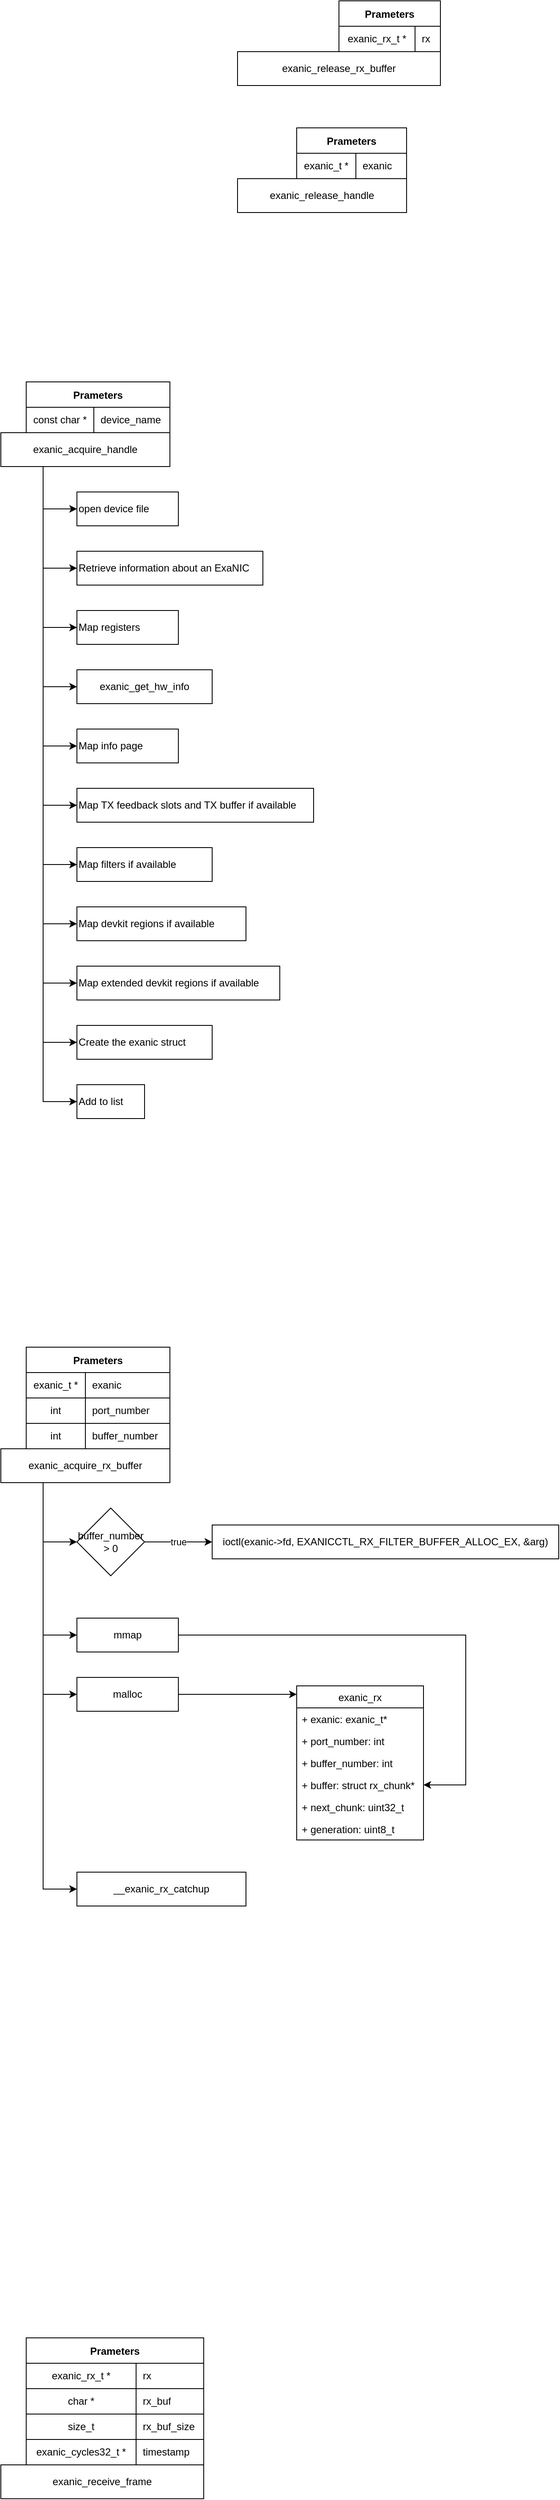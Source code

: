 <mxfile>
    <diagram id="hgJnjhj6kP_XFG7K1sYt" name="Page-1">
        <mxGraphModel dx="1667" dy="103" grid="1" gridSize="10" guides="1" tooltips="1" connect="1" arrows="1" fold="1" page="0" pageScale="1" pageWidth="827" pageHeight="1169" math="0" shadow="0">
            <root>
                <mxCell id="0"/>
                <mxCell id="1" parent="0"/>
                <mxCell id="54" style="edgeStyle=orthogonalEdgeStyle;rounded=0;orthogonalLoop=1;jettySize=auto;html=1;exitX=0.25;exitY=1;exitDx=0;exitDy=0;entryX=0;entryY=0.5;entryDx=0;entryDy=0;" parent="1" source="8" target="53" edge="1">
                    <mxGeometry relative="1" as="geometry"/>
                </mxCell>
                <mxCell id="57" style="edgeStyle=orthogonalEdgeStyle;rounded=0;orthogonalLoop=1;jettySize=auto;html=1;exitX=0.25;exitY=1;exitDx=0;exitDy=0;entryX=0;entryY=0.5;entryDx=0;entryDy=0;" parent="1" source="8" target="55" edge="1">
                    <mxGeometry relative="1" as="geometry"/>
                </mxCell>
                <mxCell id="62" style="edgeStyle=orthogonalEdgeStyle;rounded=0;orthogonalLoop=1;jettySize=auto;html=1;exitX=0.25;exitY=1;exitDx=0;exitDy=0;entryX=0;entryY=0.5;entryDx=0;entryDy=0;" parent="1" source="8" target="60" edge="1">
                    <mxGeometry relative="1" as="geometry"/>
                </mxCell>
                <mxCell id="65" style="edgeStyle=orthogonalEdgeStyle;rounded=0;orthogonalLoop=1;jettySize=auto;html=1;exitX=0.25;exitY=1;exitDx=0;exitDy=0;entryX=0;entryY=0.5;entryDx=0;entryDy=0;" parent="1" source="8" target="63" edge="1">
                    <mxGeometry relative="1" as="geometry"/>
                </mxCell>
                <mxCell id="68" style="edgeStyle=orthogonalEdgeStyle;rounded=0;orthogonalLoop=1;jettySize=auto;html=1;exitX=0.25;exitY=1;exitDx=0;exitDy=0;entryX=0;entryY=0.5;entryDx=0;entryDy=0;" parent="1" source="8" target="66" edge="1">
                    <mxGeometry relative="1" as="geometry"/>
                </mxCell>
                <mxCell id="71" style="edgeStyle=orthogonalEdgeStyle;rounded=0;orthogonalLoop=1;jettySize=auto;html=1;exitX=0.25;exitY=1;exitDx=0;exitDy=0;entryX=0;entryY=0.5;entryDx=0;entryDy=0;" parent="1" source="8" target="69" edge="1">
                    <mxGeometry relative="1" as="geometry"/>
                </mxCell>
                <mxCell id="74" style="edgeStyle=orthogonalEdgeStyle;rounded=0;orthogonalLoop=1;jettySize=auto;html=1;exitX=0.25;exitY=1;exitDx=0;exitDy=0;entryX=0;entryY=0.5;entryDx=0;entryDy=0;" parent="1" source="8" target="72" edge="1">
                    <mxGeometry relative="1" as="geometry"/>
                </mxCell>
                <mxCell id="77" style="edgeStyle=orthogonalEdgeStyle;rounded=0;orthogonalLoop=1;jettySize=auto;html=1;exitX=0.25;exitY=1;exitDx=0;exitDy=0;entryX=0;entryY=0.5;entryDx=0;entryDy=0;" parent="1" source="8" target="75" edge="1">
                    <mxGeometry relative="1" as="geometry"/>
                </mxCell>
                <mxCell id="80" style="edgeStyle=orthogonalEdgeStyle;rounded=0;orthogonalLoop=1;jettySize=auto;html=1;exitX=0.25;exitY=1;exitDx=0;exitDy=0;entryX=0;entryY=0.5;entryDx=0;entryDy=0;" parent="1" source="8" target="78" edge="1">
                    <mxGeometry relative="1" as="geometry"/>
                </mxCell>
                <mxCell id="85" style="edgeStyle=orthogonalEdgeStyle;rounded=0;orthogonalLoop=1;jettySize=auto;html=1;exitX=0.25;exitY=1;exitDx=0;exitDy=0;entryX=0;entryY=0.5;entryDx=0;entryDy=0;" parent="1" source="8" target="81" edge="1">
                    <mxGeometry relative="1" as="geometry"/>
                </mxCell>
                <mxCell id="86" style="edgeStyle=orthogonalEdgeStyle;rounded=0;orthogonalLoop=1;jettySize=auto;html=1;exitX=0.25;exitY=1;exitDx=0;exitDy=0;entryX=0;entryY=0.5;entryDx=0;entryDy=0;" parent="1" source="8" target="83" edge="1">
                    <mxGeometry relative="1" as="geometry"/>
                </mxCell>
                <mxCell id="8" value="exanic_acquire_handle" style="rounded=0;whiteSpace=wrap;html=1;" parent="1" vertex="1">
                    <mxGeometry x="120" y="1440" width="200" height="40" as="geometry"/>
                </mxCell>
                <mxCell id="9" value="Prameters" style="shape=table;startSize=30;container=1;collapsible=0;childLayout=tableLayout;fixedRows=1;rowLines=0;fontStyle=1;align=center;" parent="1" vertex="1">
                    <mxGeometry x="150" y="1380" width="170" height="60" as="geometry"/>
                </mxCell>
                <mxCell id="10" value="" style="shape=partialRectangle;html=1;whiteSpace=wrap;collapsible=0;dropTarget=0;pointerEvents=0;fillColor=none;top=0;left=0;bottom=1;right=0;points=[[0,0.5],[1,0.5]];portConstraint=eastwest;" parent="9" vertex="1">
                    <mxGeometry y="30" width="170" height="30" as="geometry"/>
                </mxCell>
                <mxCell id="11" value="const char *" style="shape=partialRectangle;html=1;whiteSpace=wrap;connectable=0;fillColor=none;top=0;left=0;bottom=0;right=0;overflow=hidden;" parent="10" vertex="1">
                    <mxGeometry width="80" height="30" as="geometry"/>
                </mxCell>
                <mxCell id="12" value="device_name" style="shape=partialRectangle;html=1;whiteSpace=wrap;connectable=0;fillColor=none;top=0;left=0;bottom=0;right=0;align=left;spacingLeft=6;overflow=hidden;" parent="10" vertex="1">
                    <mxGeometry x="80" width="90" height="30" as="geometry"/>
                </mxCell>
                <mxCell id="90" style="edgeStyle=orthogonalEdgeStyle;rounded=0;orthogonalLoop=1;jettySize=auto;html=1;exitX=0.25;exitY=1;exitDx=0;exitDy=0;entryX=0;entryY=0.5;entryDx=0;entryDy=0;" parent="1" source="14" target="89" edge="1">
                    <mxGeometry relative="1" as="geometry"/>
                </mxCell>
                <mxCell id="93" style="edgeStyle=orthogonalEdgeStyle;rounded=0;orthogonalLoop=1;jettySize=auto;html=1;exitX=0.25;exitY=1;exitDx=0;exitDy=0;entryX=0;entryY=0.5;entryDx=0;entryDy=0;" edge="1" parent="1" source="14" target="92">
                    <mxGeometry relative="1" as="geometry"/>
                </mxCell>
                <mxCell id="102" style="edgeStyle=orthogonalEdgeStyle;rounded=0;orthogonalLoop=1;jettySize=auto;html=1;exitX=0.25;exitY=1;exitDx=0;exitDy=0;entryX=0;entryY=0.5;entryDx=0;entryDy=0;" edge="1" parent="1" source="14" target="101">
                    <mxGeometry relative="1" as="geometry"/>
                </mxCell>
                <mxCell id="106" style="edgeStyle=orthogonalEdgeStyle;rounded=0;orthogonalLoop=1;jettySize=auto;html=1;exitX=0.25;exitY=1;exitDx=0;exitDy=0;entryX=0;entryY=0.5;entryDx=0;entryDy=0;" edge="1" parent="1" source="14" target="105">
                    <mxGeometry relative="1" as="geometry"/>
                </mxCell>
                <mxCell id="14" value="exanic_acquire_rx_buffer" style="rounded=0;whiteSpace=wrap;html=1;" parent="1" vertex="1">
                    <mxGeometry x="120" y="2640" width="200" height="40" as="geometry"/>
                </mxCell>
                <mxCell id="15" value="Prameters" style="shape=table;startSize=30;container=1;collapsible=0;childLayout=tableLayout;fixedRows=1;rowLines=0;fontStyle=1;align=center;" parent="1" vertex="1">
                    <mxGeometry x="150" y="2520" width="170" height="120" as="geometry"/>
                </mxCell>
                <mxCell id="16" value="" style="shape=partialRectangle;html=1;whiteSpace=wrap;collapsible=0;dropTarget=0;pointerEvents=0;fillColor=none;top=0;left=0;bottom=1;right=0;points=[[0,0.5],[1,0.5]];portConstraint=eastwest;" parent="15" vertex="1">
                    <mxGeometry y="30" width="170" height="30" as="geometry"/>
                </mxCell>
                <mxCell id="17" value="exanic_t *" style="shape=partialRectangle;html=1;whiteSpace=wrap;connectable=0;fillColor=none;top=0;left=0;bottom=0;right=0;overflow=hidden;" parent="16" vertex="1">
                    <mxGeometry width="70" height="30" as="geometry"/>
                </mxCell>
                <mxCell id="18" value="exanic" style="shape=partialRectangle;html=1;whiteSpace=wrap;connectable=0;fillColor=none;top=0;left=0;bottom=0;right=0;align=left;spacingLeft=6;overflow=hidden;" parent="16" vertex="1">
                    <mxGeometry x="70" width="100" height="30" as="geometry"/>
                </mxCell>
                <mxCell id="19" value="" style="shape=partialRectangle;html=1;whiteSpace=wrap;collapsible=0;dropTarget=0;pointerEvents=0;fillColor=none;top=0;left=0;bottom=1;right=0;points=[[0,0.5],[1,0.5]];portConstraint=eastwest;" parent="15" vertex="1">
                    <mxGeometry y="60" width="170" height="30" as="geometry"/>
                </mxCell>
                <mxCell id="20" value="int" style="shape=partialRectangle;html=1;whiteSpace=wrap;connectable=0;fillColor=none;top=0;left=0;bottom=0;right=0;overflow=hidden;" parent="19" vertex="1">
                    <mxGeometry width="70" height="30" as="geometry"/>
                </mxCell>
                <mxCell id="21" value="port_number" style="shape=partialRectangle;html=1;whiteSpace=wrap;connectable=0;fillColor=none;top=0;left=0;bottom=0;right=0;align=left;spacingLeft=6;overflow=hidden;" parent="19" vertex="1">
                    <mxGeometry x="70" width="100" height="30" as="geometry"/>
                </mxCell>
                <mxCell id="22" value="" style="shape=partialRectangle;html=1;whiteSpace=wrap;collapsible=0;dropTarget=0;pointerEvents=0;fillColor=none;top=0;left=0;bottom=1;right=0;points=[[0,0.5],[1,0.5]];portConstraint=eastwest;" parent="15" vertex="1">
                    <mxGeometry y="90" width="170" height="30" as="geometry"/>
                </mxCell>
                <mxCell id="23" value="int" style="shape=partialRectangle;html=1;whiteSpace=wrap;connectable=0;fillColor=none;top=0;left=0;bottom=0;right=0;overflow=hidden;" parent="22" vertex="1">
                    <mxGeometry width="70" height="30" as="geometry"/>
                </mxCell>
                <mxCell id="24" value="buffer_number" style="shape=partialRectangle;html=1;whiteSpace=wrap;connectable=0;fillColor=none;top=0;left=0;bottom=0;right=0;align=left;spacingLeft=6;overflow=hidden;" parent="22" vertex="1">
                    <mxGeometry x="70" width="100" height="30" as="geometry"/>
                </mxCell>
                <mxCell id="29" value="exanic_receive_frame" style="rounded=0;whiteSpace=wrap;html=1;" parent="1" vertex="1">
                    <mxGeometry x="120" y="3840" width="240" height="40" as="geometry"/>
                </mxCell>
                <mxCell id="30" value="Prameters" style="shape=table;startSize=30;container=1;collapsible=0;childLayout=tableLayout;fixedRows=1;rowLines=0;fontStyle=1;align=center;" parent="1" vertex="1">
                    <mxGeometry x="150" y="3690" width="210" height="150" as="geometry"/>
                </mxCell>
                <mxCell id="31" value="" style="shape=partialRectangle;html=1;whiteSpace=wrap;collapsible=0;dropTarget=0;pointerEvents=0;fillColor=none;top=0;left=0;bottom=1;right=0;points=[[0,0.5],[1,0.5]];portConstraint=eastwest;" parent="30" vertex="1">
                    <mxGeometry y="30" width="210" height="30" as="geometry"/>
                </mxCell>
                <mxCell id="32" value="exanic_rx_t *" style="shape=partialRectangle;html=1;whiteSpace=wrap;connectable=0;fillColor=none;top=0;left=0;bottom=0;right=0;overflow=hidden;" parent="31" vertex="1">
                    <mxGeometry width="130" height="30" as="geometry"/>
                </mxCell>
                <mxCell id="33" value="rx" style="shape=partialRectangle;html=1;whiteSpace=wrap;connectable=0;fillColor=none;top=0;left=0;bottom=0;right=0;align=left;spacingLeft=6;overflow=hidden;" parent="31" vertex="1">
                    <mxGeometry x="130" width="80" height="30" as="geometry"/>
                </mxCell>
                <mxCell id="34" value="" style="shape=partialRectangle;html=1;whiteSpace=wrap;collapsible=0;dropTarget=0;pointerEvents=0;fillColor=none;top=0;left=0;bottom=1;right=0;points=[[0,0.5],[1,0.5]];portConstraint=eastwest;" parent="30" vertex="1">
                    <mxGeometry y="60" width="210" height="30" as="geometry"/>
                </mxCell>
                <mxCell id="35" value="char *" style="shape=partialRectangle;html=1;whiteSpace=wrap;connectable=0;fillColor=none;top=0;left=0;bottom=0;right=0;overflow=hidden;" parent="34" vertex="1">
                    <mxGeometry width="130" height="30" as="geometry"/>
                </mxCell>
                <mxCell id="36" value="rx_buf" style="shape=partialRectangle;html=1;whiteSpace=wrap;connectable=0;fillColor=none;top=0;left=0;bottom=0;right=0;align=left;spacingLeft=6;overflow=hidden;" parent="34" vertex="1">
                    <mxGeometry x="130" width="80" height="30" as="geometry"/>
                </mxCell>
                <mxCell id="37" value="" style="shape=partialRectangle;html=1;whiteSpace=wrap;collapsible=0;dropTarget=0;pointerEvents=0;fillColor=none;top=0;left=0;bottom=1;right=0;points=[[0,0.5],[1,0.5]];portConstraint=eastwest;" parent="30" vertex="1">
                    <mxGeometry y="90" width="210" height="30" as="geometry"/>
                </mxCell>
                <mxCell id="38" value="size_t" style="shape=partialRectangle;html=1;whiteSpace=wrap;connectable=0;fillColor=none;top=0;left=0;bottom=0;right=0;overflow=hidden;" parent="37" vertex="1">
                    <mxGeometry width="130" height="30" as="geometry"/>
                </mxCell>
                <mxCell id="39" value="rx_buf_size" style="shape=partialRectangle;html=1;whiteSpace=wrap;connectable=0;fillColor=none;top=0;left=0;bottom=0;right=0;align=left;spacingLeft=6;overflow=hidden;" parent="37" vertex="1">
                    <mxGeometry x="130" width="80" height="30" as="geometry"/>
                </mxCell>
                <mxCell id="40" value="" style="shape=partialRectangle;html=1;whiteSpace=wrap;collapsible=0;dropTarget=0;pointerEvents=0;fillColor=none;top=0;left=0;bottom=1;right=0;points=[[0,0.5],[1,0.5]];portConstraint=eastwest;" parent="30" vertex="1">
                    <mxGeometry y="120" width="210" height="30" as="geometry"/>
                </mxCell>
                <mxCell id="41" value="exanic_cycles32_t *" style="shape=partialRectangle;html=1;whiteSpace=wrap;connectable=0;fillColor=none;top=0;left=0;bottom=0;right=0;overflow=hidden;" parent="40" vertex="1">
                    <mxGeometry width="130" height="30" as="geometry"/>
                </mxCell>
                <mxCell id="42" value="timestamp" style="shape=partialRectangle;html=1;whiteSpace=wrap;connectable=0;fillColor=none;top=0;left=0;bottom=0;right=0;align=left;spacingLeft=6;overflow=hidden;" parent="40" vertex="1">
                    <mxGeometry x="130" width="80" height="30" as="geometry"/>
                </mxCell>
                <mxCell id="43" value="exanic_release_rx_buffer" style="rounded=0;whiteSpace=wrap;html=1;" parent="1" vertex="1">
                    <mxGeometry x="400" y="990" width="240" height="40" as="geometry"/>
                </mxCell>
                <mxCell id="44" value="Prameters" style="shape=table;startSize=30;container=1;collapsible=0;childLayout=tableLayout;fixedRows=1;rowLines=0;fontStyle=1;align=center;" parent="1" vertex="1">
                    <mxGeometry x="520" y="930" width="120" height="60" as="geometry"/>
                </mxCell>
                <mxCell id="45" value="" style="shape=partialRectangle;html=1;whiteSpace=wrap;collapsible=0;dropTarget=0;pointerEvents=0;fillColor=none;top=0;left=0;bottom=1;right=0;points=[[0,0.5],[1,0.5]];portConstraint=eastwest;" parent="44" vertex="1">
                    <mxGeometry y="30" width="120" height="30" as="geometry"/>
                </mxCell>
                <mxCell id="46" value="exanic_rx_t *" style="shape=partialRectangle;html=1;whiteSpace=wrap;connectable=0;fillColor=none;top=0;left=0;bottom=0;right=0;overflow=hidden;" parent="45" vertex="1">
                    <mxGeometry width="90" height="30" as="geometry"/>
                </mxCell>
                <mxCell id="47" value="rx" style="shape=partialRectangle;html=1;whiteSpace=wrap;connectable=0;fillColor=none;top=0;left=0;bottom=0;right=0;align=left;spacingLeft=6;overflow=hidden;" parent="45" vertex="1">
                    <mxGeometry x="90" width="30" height="30" as="geometry"/>
                </mxCell>
                <mxCell id="48" value="exanic_release_handle" style="rounded=0;whiteSpace=wrap;html=1;" parent="1" vertex="1">
                    <mxGeometry x="400" y="1140" width="200" height="40" as="geometry"/>
                </mxCell>
                <mxCell id="49" value="Prameters" style="shape=table;startSize=30;container=1;collapsible=0;childLayout=tableLayout;fixedRows=1;rowLines=0;fontStyle=1;align=center;" parent="1" vertex="1">
                    <mxGeometry x="470" y="1080" width="130" height="60" as="geometry"/>
                </mxCell>
                <mxCell id="50" value="" style="shape=partialRectangle;html=1;whiteSpace=wrap;collapsible=0;dropTarget=0;pointerEvents=0;fillColor=none;top=0;left=0;bottom=1;right=0;points=[[0,0.5],[1,0.5]];portConstraint=eastwest;" parent="49" vertex="1">
                    <mxGeometry y="30" width="130" height="30" as="geometry"/>
                </mxCell>
                <mxCell id="51" value="exanic_t *" style="shape=partialRectangle;html=1;whiteSpace=wrap;connectable=0;fillColor=none;top=0;left=0;bottom=0;right=0;overflow=hidden;" parent="50" vertex="1">
                    <mxGeometry width="70" height="30" as="geometry"/>
                </mxCell>
                <mxCell id="52" value="exanic" style="shape=partialRectangle;html=1;whiteSpace=wrap;connectable=0;fillColor=none;top=0;left=0;bottom=0;right=0;align=left;spacingLeft=6;overflow=hidden;" parent="50" vertex="1">
                    <mxGeometry x="70" width="60" height="30" as="geometry"/>
                </mxCell>
                <mxCell id="53" value="open device file" style="rounded=0;whiteSpace=wrap;html=1;align=left" parent="1" vertex="1">
                    <mxGeometry x="210" y="1510" width="120" height="40" as="geometry"/>
                </mxCell>
                <mxCell id="55" value="Retrieve information about an ExaNIC" style="rounded=0;whiteSpace=wrap;html=1;align=left" parent="1" vertex="1">
                    <mxGeometry x="210" y="1580" width="220" height="40" as="geometry"/>
                </mxCell>
                <mxCell id="60" value="Map registers" style="rounded=0;whiteSpace=wrap;html=1;align=left" parent="1" vertex="1">
                    <mxGeometry x="210" y="1650" width="120" height="40" as="geometry"/>
                </mxCell>
                <mxCell id="63" value="exanic_get_hw_info" style="rounded=0;whiteSpace=wrap;html=1;" parent="1" vertex="1">
                    <mxGeometry x="210" y="1720" width="160" height="40" as="geometry"/>
                </mxCell>
                <mxCell id="66" value="Map info page" style="rounded=0;whiteSpace=wrap;html=1;align=left" parent="1" vertex="1">
                    <mxGeometry x="210" y="1790" width="120" height="40" as="geometry"/>
                </mxCell>
                <mxCell id="69" value="Map TX feedback slots and TX buffer if available" style="rounded=0;whiteSpace=wrap;html=1;align=left" parent="1" vertex="1">
                    <mxGeometry x="210" y="1860" width="280" height="40" as="geometry"/>
                </mxCell>
                <mxCell id="72" value="Map filters if available" style="rounded=0;whiteSpace=wrap;html=1;align=left" parent="1" vertex="1">
                    <mxGeometry x="210" y="1930" width="160" height="40" as="geometry"/>
                </mxCell>
                <mxCell id="75" value="Map devkit regions if available" style="rounded=0;whiteSpace=wrap;html=1;align=left" parent="1" vertex="1">
                    <mxGeometry x="210" y="2000" width="200" height="40" as="geometry"/>
                </mxCell>
                <mxCell id="78" value="Map extended devkit regions if available" style="rounded=0;whiteSpace=wrap;html=1;align=left" parent="1" vertex="1">
                    <mxGeometry x="210" y="2070" width="240" height="40" as="geometry"/>
                </mxCell>
                <mxCell id="81" value="Create the exanic struct" style="rounded=0;whiteSpace=wrap;html=1;align=left" parent="1" vertex="1">
                    <mxGeometry x="210" y="2140" width="160" height="40" as="geometry"/>
                </mxCell>
                <mxCell id="83" value="Add to list" style="rounded=0;whiteSpace=wrap;html=1;align=left" parent="1" vertex="1">
                    <mxGeometry x="210" y="2210" width="80" height="40" as="geometry"/>
                </mxCell>
                <mxCell id="87" value="ioctl(exanic-&amp;gt;fd, EXANICCTL_RX_FILTER_BUFFER_ALLOC_EX, &amp;amp;arg)" style="rounded=0;whiteSpace=wrap;html=1;" parent="1" vertex="1">
                    <mxGeometry x="370" y="2730" width="410" height="40" as="geometry"/>
                </mxCell>
                <mxCell id="91" value="true" style="edgeStyle=orthogonalEdgeStyle;rounded=0;orthogonalLoop=1;jettySize=auto;html=1;" parent="1" source="89" target="87" edge="1">
                    <mxGeometry relative="1" as="geometry"/>
                </mxCell>
                <mxCell id="89" value="buffer_number &amp;gt; 0" style="rhombus;whiteSpace=wrap;html=1;" parent="1" vertex="1">
                    <mxGeometry x="210" y="2710" width="80" height="80" as="geometry"/>
                </mxCell>
                <mxCell id="104" style="edgeStyle=orthogonalEdgeStyle;rounded=0;orthogonalLoop=1;jettySize=auto;html=1;entryX=1;entryY=0.5;entryDx=0;entryDy=0;" edge="1" parent="1" source="92" target="98">
                    <mxGeometry relative="1" as="geometry">
                        <Array as="points">
                            <mxPoint x="670" y="2860"/>
                            <mxPoint x="670" y="3037"/>
                        </Array>
                    </mxGeometry>
                </mxCell>
                <mxCell id="92" value="mmap" style="rounded=0;whiteSpace=wrap;html=1;" vertex="1" parent="1">
                    <mxGeometry x="210" y="2840" width="120" height="40" as="geometry"/>
                </mxCell>
                <mxCell id="94" value="exanic_rx" style="swimlane;fontStyle=0;childLayout=stackLayout;horizontal=1;startSize=26;fillColor=none;horizontalStack=0;resizeParent=1;resizeParentMax=0;resizeLast=0;collapsible=1;marginBottom=0;" vertex="1" parent="1">
                    <mxGeometry x="470" y="2920" width="150" height="182" as="geometry"/>
                </mxCell>
                <mxCell id="95" value="+ exanic: exanic_t*" style="text;strokeColor=none;fillColor=none;align=left;verticalAlign=top;spacingLeft=4;spacingRight=4;overflow=hidden;rotatable=0;points=[[0,0.5],[1,0.5]];portConstraint=eastwest;" vertex="1" parent="94">
                    <mxGeometry y="26" width="150" height="26" as="geometry"/>
                </mxCell>
                <mxCell id="96" value="+ port_number: int" style="text;strokeColor=none;fillColor=none;align=left;verticalAlign=top;spacingLeft=4;spacingRight=4;overflow=hidden;rotatable=0;points=[[0,0.5],[1,0.5]];portConstraint=eastwest;" vertex="1" parent="94">
                    <mxGeometry y="52" width="150" height="26" as="geometry"/>
                </mxCell>
                <mxCell id="97" value="+ buffer_number: int" style="text;strokeColor=none;fillColor=none;align=left;verticalAlign=top;spacingLeft=4;spacingRight=4;overflow=hidden;rotatable=0;points=[[0,0.5],[1,0.5]];portConstraint=eastwest;" vertex="1" parent="94">
                    <mxGeometry y="78" width="150" height="26" as="geometry"/>
                </mxCell>
                <mxCell id="98" value="+ buffer: struct rx_chunk*" style="text;strokeColor=none;fillColor=none;align=left;verticalAlign=top;spacingLeft=4;spacingRight=4;overflow=hidden;rotatable=0;points=[[0,0.5],[1,0.5]];portConstraint=eastwest;" vertex="1" parent="94">
                    <mxGeometry y="104" width="150" height="26" as="geometry"/>
                </mxCell>
                <mxCell id="99" value="+ next_chunk: uint32_t" style="text;strokeColor=none;fillColor=none;align=left;verticalAlign=top;spacingLeft=4;spacingRight=4;overflow=hidden;rotatable=0;points=[[0,0.5],[1,0.5]];portConstraint=eastwest;" vertex="1" parent="94">
                    <mxGeometry y="130" width="150" height="26" as="geometry"/>
                </mxCell>
                <mxCell id="100" value="+ generation: uint8_t" style="text;strokeColor=none;fillColor=none;align=left;verticalAlign=top;spacingLeft=4;spacingRight=4;overflow=hidden;rotatable=0;points=[[0,0.5],[1,0.5]];portConstraint=eastwest;" vertex="1" parent="94">
                    <mxGeometry y="156" width="150" height="26" as="geometry"/>
                </mxCell>
                <mxCell id="103" value="" style="edgeStyle=orthogonalEdgeStyle;rounded=0;orthogonalLoop=1;jettySize=auto;html=1;" edge="1" parent="1" source="101" target="94">
                    <mxGeometry relative="1" as="geometry">
                        <Array as="points">
                            <mxPoint x="440" y="2930"/>
                            <mxPoint x="440" y="2930"/>
                        </Array>
                    </mxGeometry>
                </mxCell>
                <mxCell id="101" value="malloc" style="rounded=0;whiteSpace=wrap;html=1;" vertex="1" parent="1">
                    <mxGeometry x="210" y="2910" width="120" height="40" as="geometry"/>
                </mxCell>
                <mxCell id="105" value="__exanic_rx_catchup" style="rounded=0;whiteSpace=wrap;html=1;" vertex="1" parent="1">
                    <mxGeometry x="210" y="3140" width="200" height="40" as="geometry"/>
                </mxCell>
            </root>
        </mxGraphModel>
    </diagram>
</mxfile>